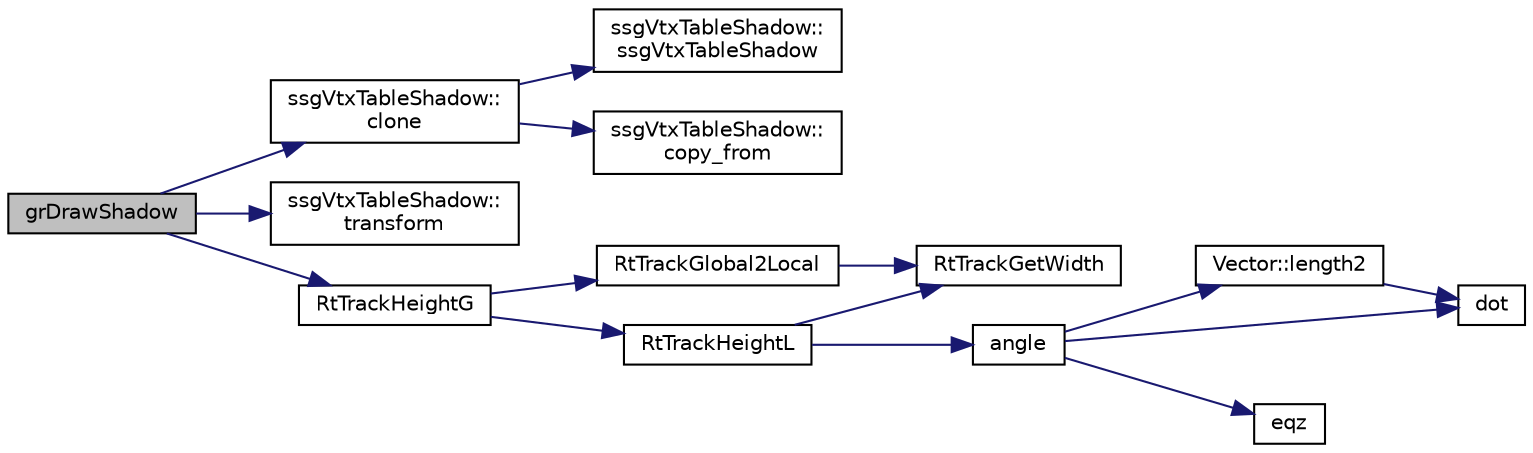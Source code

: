 digraph "grDrawShadow"
{
  edge [fontname="Helvetica",fontsize="10",labelfontname="Helvetica",labelfontsize="10"];
  node [fontname="Helvetica",fontsize="10",shape=record];
  rankdir="LR";
  Node1 [label="grDrawShadow",height=0.2,width=0.4,color="black", fillcolor="grey75", style="filled", fontcolor="black"];
  Node1 -> Node2 [color="midnightblue",fontsize="10",style="solid",fontname="Helvetica"];
  Node2 [label="ssgVtxTableShadow::\lclone",height=0.2,width=0.4,color="black", fillcolor="white", style="filled",URL="$classssg_vtx_table_shadow.html#a8f35f163c4d934da59e25ba2a3fb9d8f"];
  Node2 -> Node3 [color="midnightblue",fontsize="10",style="solid",fontname="Helvetica"];
  Node3 [label="ssgVtxTableShadow::\lssgVtxTableShadow",height=0.2,width=0.4,color="black", fillcolor="white", style="filled",URL="$classssg_vtx_table_shadow.html#afd3ffc092f9459003a86c8afb86c9be9"];
  Node2 -> Node4 [color="midnightblue",fontsize="10",style="solid",fontname="Helvetica"];
  Node4 [label="ssgVtxTableShadow::\lcopy_from",height=0.2,width=0.4,color="black", fillcolor="white", style="filled",URL="$classssg_vtx_table_shadow.html#a67383d5a2c7f8191844c25704b4063d6"];
  Node1 -> Node5 [color="midnightblue",fontsize="10",style="solid",fontname="Helvetica"];
  Node5 [label="ssgVtxTableShadow::\ltransform",height=0.2,width=0.4,color="black", fillcolor="white", style="filled",URL="$classssg_vtx_table_shadow.html#af0ca0509de24d2bb1f729838682e0684"];
  Node1 -> Node6 [color="midnightblue",fontsize="10",style="solid",fontname="Helvetica"];
  Node6 [label="RtTrackHeightG",height=0.2,width=0.4,color="black", fillcolor="white", style="filled",URL="$group__tracktools.html#gab1171b7a412df276af2ec43fdd0164a2",tooltip="Returns the absolute height in meters of the road at the Global position (segment, X, Y) "];
  Node6 -> Node7 [color="midnightblue",fontsize="10",style="solid",fontname="Helvetica"];
  Node7 [label="RtTrackGlobal2Local",height=0.2,width=0.4,color="black", fillcolor="white", style="filled",URL="$group__tracktools.html#ga509849d5ba2f03242f844ee60955912e",tooltip="Convert a Global (segment, X, Y) position into a Local one (segment, toRight, toStart)The segment in ..."];
  Node7 -> Node8 [color="midnightblue",fontsize="10",style="solid",fontname="Helvetica"];
  Node8 [label="RtTrackGetWidth",height=0.2,width=0.4,color="black", fillcolor="white", style="filled",URL="$group__tracktools.html#gaad9f106cbe7a2cca8e5e12976540f256",tooltip="Get the track width at the specified point. "];
  Node6 -> Node9 [color="midnightblue",fontsize="10",style="solid",fontname="Helvetica"];
  Node9 [label="RtTrackHeightL",height=0.2,width=0.4,color="black", fillcolor="white", style="filled",URL="$group__tracktools.html#ga5785af2d8c1b3cfedc38236ba44e99d3",tooltip="Returns the absolute height in meters of the road at the Local position p. "];
  Node9 -> Node8 [color="midnightblue",fontsize="10",style="solid",fontname="Helvetica"];
  Node9 -> Node10 [color="midnightblue",fontsize="10",style="solid",fontname="Helvetica"];
  Node10 [label="angle",height=0.2,width=0.4,color="black", fillcolor="white", style="filled",URL="$_vector_8h.html#a89bfaa91624932a756c037fa383bc0ae"];
  Node10 -> Node11 [color="midnightblue",fontsize="10",style="solid",fontname="Helvetica"];
  Node11 [label="Vector::length2",height=0.2,width=0.4,color="black", fillcolor="white", style="filled",URL="$class_vector.html#a8677c48cf107765986e71cd2f23b1b0f"];
  Node11 -> Node12 [color="midnightblue",fontsize="10",style="solid",fontname="Helvetica"];
  Node12 [label="dot",height=0.2,width=0.4,color="black", fillcolor="white", style="filled",URL="$_vector_8h.html#a4e9a20e9955e34afdb3659d68f6935c8"];
  Node10 -> Node13 [color="midnightblue",fontsize="10",style="solid",fontname="Helvetica"];
  Node13 [label="eqz",height=0.2,width=0.4,color="black", fillcolor="white", style="filled",URL="$_basic_8h.html#a665ec20bb54e4ac38c9068f7d18893d2"];
  Node10 -> Node12 [color="midnightblue",fontsize="10",style="solid",fontname="Helvetica"];
}

